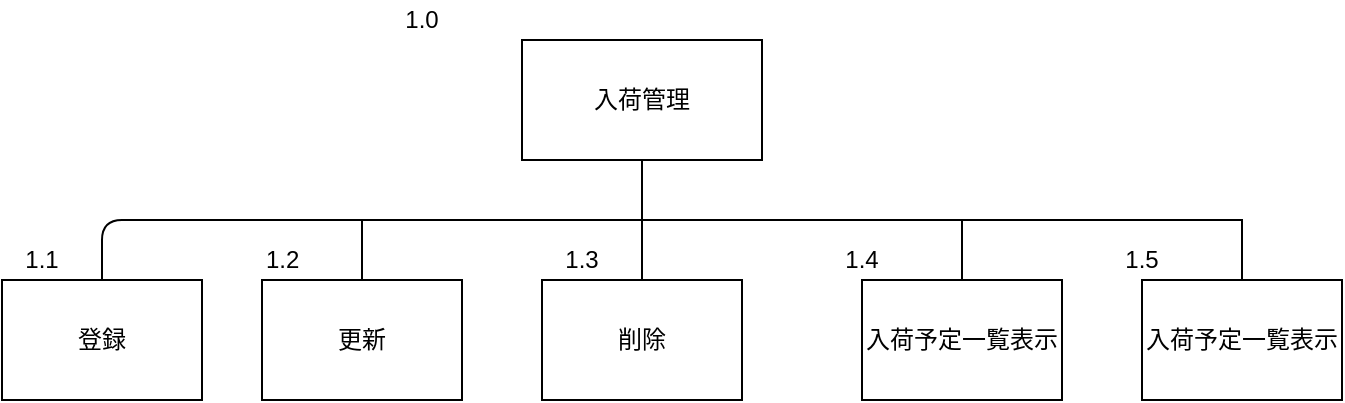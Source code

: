 <mxfile version="12.1.0" type="device" pages="1"><diagram id="CWzW4Fnbta6AJB88uExx" name="Page-1"><mxGraphModel dx="838" dy="481" grid="1" gridSize="10" guides="1" tooltips="1" connect="1" arrows="1" fold="1" page="1" pageScale="1" pageWidth="827" pageHeight="1169" math="0" shadow="0"><root><mxCell id="0"/><mxCell id="1" parent="0"/><UserObject label="入荷管理" treeRoot="1" id="Id0PqSV8SwG9j4WcMuIS-1"><mxCell style="whiteSpace=wrap;html=1;align=center;treeFolding=1;treeMoving=1;container=1;recursiveResize=0;" parent="1" vertex="1"><mxGeometry x="350" y="120" width="120" height="60" as="geometry"/></mxCell></UserObject><mxCell id="Id0PqSV8SwG9j4WcMuIS-2" value="削除" style="whiteSpace=wrap;html=1;align=center;verticalAlign=middle;container=1;recursiveResize=0;treeFolding=1;treeMoving=1;" parent="1" vertex="1"><mxGeometry x="360" y="240" width="100" height="60" as="geometry"/></mxCell><mxCell id="Id0PqSV8SwG9j4WcMuIS-3" value="" style="edgeStyle=elbowEdgeStyle;elbow=vertical;startArrow=none;endArrow=none;rounded=0;exitX=0.5;exitY=1;exitDx=0;exitDy=0;" parent="1" target="Id0PqSV8SwG9j4WcMuIS-2" edge="1" source="Id0PqSV8SwG9j4WcMuIS-1"><mxGeometry relative="1" as="geometry"><mxPoint x="340" y="180" as="sourcePoint"/></mxGeometry></mxCell><mxCell id="Id0PqSV8SwG9j4WcMuIS-4" value="更新" style="whiteSpace=wrap;html=1;align=center;verticalAlign=middle;container=1;recursiveResize=0;treeFolding=1;treeMoving=1;" parent="1" vertex="1"><mxGeometry x="220" y="240" width="100" height="60" as="geometry"/></mxCell><mxCell id="Id0PqSV8SwG9j4WcMuIS-5" value="" style="edgeStyle=elbowEdgeStyle;elbow=vertical;startArrow=none;endArrow=none;rounded=0;exitX=0.5;exitY=1;exitDx=0;exitDy=0;" parent="1" source="Id0PqSV8SwG9j4WcMuIS-1" target="Id0PqSV8SwG9j4WcMuIS-4" edge="1"><mxGeometry relative="1" as="geometry"><mxPoint x="200" y="180" as="sourcePoint"/></mxGeometry></mxCell><mxCell id="Id0PqSV8SwG9j4WcMuIS-6" value="入荷予定一覧表示" style="whiteSpace=wrap;html=1;align=center;verticalAlign=middle;container=1;recursiveResize=0;treeFolding=1;treeMoving=1;" parent="1" vertex="1"><mxGeometry x="520" y="240" width="100" height="60" as="geometry"/></mxCell><mxCell id="Id0PqSV8SwG9j4WcMuIS-7" value="" style="edgeStyle=elbowEdgeStyle;elbow=vertical;startArrow=none;endArrow=none;rounded=0;" parent="1" target="Id0PqSV8SwG9j4WcMuIS-6" edge="1"><mxGeometry relative="1" as="geometry"><mxPoint x="410" y="210" as="sourcePoint"/><Array as="points"><mxPoint x="440" y="210"/><mxPoint x="490" y="200"/></Array></mxGeometry></mxCell><mxCell id="Id0PqSV8SwG9j4WcMuIS-8" value="1.0" style="text;html=1;strokeColor=none;fillColor=none;align=center;verticalAlign=middle;whiteSpace=wrap;rounded=0;" parent="1" vertex="1"><mxGeometry x="280" y="100" width="40" height="20" as="geometry"/></mxCell><mxCell id="Id0PqSV8SwG9j4WcMuIS-9" value="登録" style="whiteSpace=wrap;html=1;align=center;verticalAlign=middle;container=1;recursiveResize=0;treeFolding=1;treeMoving=1;" parent="1" vertex="1"><mxGeometry x="90" y="240" width="100" height="60" as="geometry"/></mxCell><mxCell id="Id0PqSV8SwG9j4WcMuIS-11" value="1.1" style="text;html=1;strokeColor=none;fillColor=none;align=center;verticalAlign=middle;whiteSpace=wrap;rounded=0;" parent="1" vertex="1"><mxGeometry x="90" y="220" width="40" height="20" as="geometry"/></mxCell><mxCell id="Id0PqSV8SwG9j4WcMuIS-12" value="1.4" style="text;html=1;strokeColor=none;fillColor=none;align=center;verticalAlign=middle;whiteSpace=wrap;rounded=0;" parent="1" vertex="1"><mxGeometry x="500" y="220" width="40" height="20" as="geometry"/></mxCell><mxCell id="Id0PqSV8SwG9j4WcMuIS-19" value="1.3" style="text;html=1;strokeColor=none;fillColor=none;align=center;verticalAlign=middle;whiteSpace=wrap;rounded=0;" parent="1" vertex="1"><mxGeometry x="360" y="220" width="40" height="20" as="geometry"/></mxCell><mxCell id="Id0PqSV8SwG9j4WcMuIS-17" value="1.2" style="text;html=1;resizable=0;points=[];autosize=1;align=left;verticalAlign=top;spacingTop=-4;direction=east;rotation=0;" parent="1" vertex="1"><mxGeometry x="220" y="220" width="30" height="20" as="geometry"/></mxCell><mxCell id="Id0PqSV8SwG9j4WcMuIS-27" value="" style="endArrow=none;html=1;exitX=0.5;exitY=0;exitDx=0;exitDy=0;" parent="1" source="Id0PqSV8SwG9j4WcMuIS-9" edge="1"><mxGeometry width="50" height="50" relative="1" as="geometry"><mxPoint x="90" y="370" as="sourcePoint"/><mxPoint x="280" y="210" as="targetPoint"/><Array as="points"><mxPoint x="140" y="210"/></Array></mxGeometry></mxCell><mxCell id="ypeFQ9-p98jZC2DCCDlS-1" value="入荷予定一覧表示" style="whiteSpace=wrap;html=1;align=center;verticalAlign=middle;container=1;recursiveResize=0;treeFolding=1;treeMoving=1;" vertex="1" parent="1"><mxGeometry x="660" y="240" width="100" height="60" as="geometry"/></mxCell><mxCell id="ypeFQ9-p98jZC2DCCDlS-2" value="" style="edgeStyle=elbowEdgeStyle;elbow=vertical;startArrow=none;endArrow=none;rounded=0;exitX=0.5;exitY=1;exitDx=0;exitDy=0;entryX=0.5;entryY=0;entryDx=0;entryDy=0;" edge="1" parent="1" source="Id0PqSV8SwG9j4WcMuIS-1" target="ypeFQ9-p98jZC2DCCDlS-1"><mxGeometry relative="1" as="geometry"><mxPoint x="550" y="215" as="sourcePoint"/><Array as="points"><mxPoint x="530" y="210"/><mxPoint x="630" y="205"/></Array><mxPoint x="710" y="245" as="targetPoint"/></mxGeometry></mxCell><mxCell id="ypeFQ9-p98jZC2DCCDlS-4" value="1.5" style="text;html=1;strokeColor=none;fillColor=none;align=center;verticalAlign=middle;whiteSpace=wrap;rounded=0;" vertex="1" parent="1"><mxGeometry x="640" y="220" width="40" height="20" as="geometry"/></mxCell></root></mxGraphModel></diagram></mxfile>